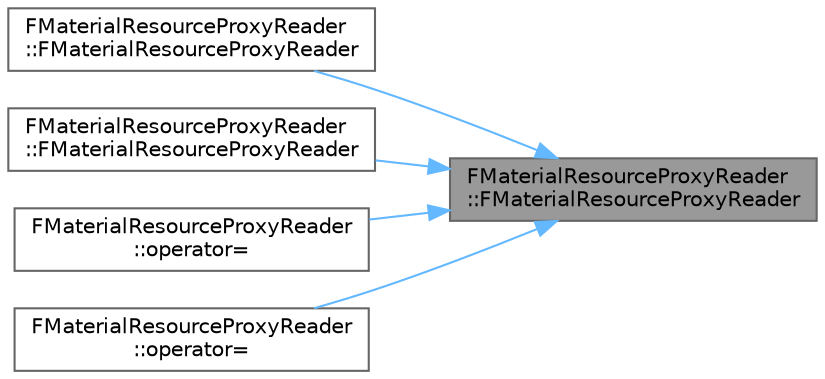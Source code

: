 digraph "FMaterialResourceProxyReader::FMaterialResourceProxyReader"
{
 // INTERACTIVE_SVG=YES
 // LATEX_PDF_SIZE
  bgcolor="transparent";
  edge [fontname=Helvetica,fontsize=10,labelfontname=Helvetica,labelfontsize=10];
  node [fontname=Helvetica,fontsize=10,shape=box,height=0.2,width=0.4];
  rankdir="RL";
  Node1 [id="Node000001",label="FMaterialResourceProxyReader\l::FMaterialResourceProxyReader",height=0.2,width=0.4,color="gray40", fillcolor="grey60", style="filled", fontcolor="black",tooltip=" "];
  Node1 -> Node2 [id="edge1_Node000001_Node000002",dir="back",color="steelblue1",style="solid",tooltip=" "];
  Node2 [id="Node000002",label="FMaterialResourceProxyReader\l::FMaterialResourceProxyReader",height=0.2,width=0.4,color="grey40", fillcolor="white", style="filled",URL="$d9/d6e/classFMaterialResourceProxyReader.html#adf23fd409397fb9b50fc429dcec74ce4",tooltip=" "];
  Node1 -> Node3 [id="edge2_Node000001_Node000003",dir="back",color="steelblue1",style="solid",tooltip=" "];
  Node3 [id="Node000003",label="FMaterialResourceProxyReader\l::FMaterialResourceProxyReader",height=0.2,width=0.4,color="grey40", fillcolor="white", style="filled",URL="$d9/d6e/classFMaterialResourceProxyReader.html#a726b1d857d8c58fd082d6c270ad330b9",tooltip=" "];
  Node1 -> Node4 [id="edge3_Node000001_Node000004",dir="back",color="steelblue1",style="solid",tooltip=" "];
  Node4 [id="Node000004",label="FMaterialResourceProxyReader\l::operator=",height=0.2,width=0.4,color="grey40", fillcolor="white", style="filled",URL="$d9/d6e/classFMaterialResourceProxyReader.html#a66dd83a0882a450d282cf99ab02a7d2a",tooltip=" "];
  Node1 -> Node5 [id="edge4_Node000001_Node000005",dir="back",color="steelblue1",style="solid",tooltip=" "];
  Node5 [id="Node000005",label="FMaterialResourceProxyReader\l::operator=",height=0.2,width=0.4,color="grey40", fillcolor="white", style="filled",URL="$d9/d6e/classFMaterialResourceProxyReader.html#a40c3d11d88fe8710344b28266105b82e",tooltip=" "];
}
